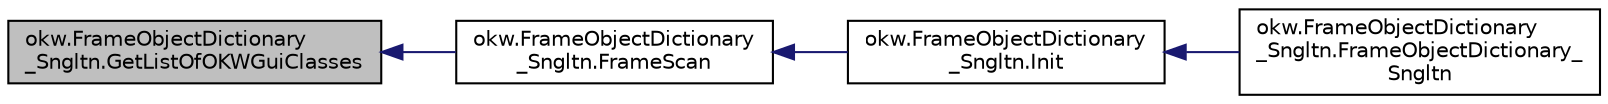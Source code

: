 digraph "okw.FrameObjectDictionary_Sngltn.GetListOfOKWGuiClasses"
{
 // INTERACTIVE_SVG=YES
  edge [fontname="Helvetica",fontsize="10",labelfontname="Helvetica",labelfontsize="10"];
  node [fontname="Helvetica",fontsize="10",shape=record];
  rankdir="LR";
  Node120 [label="okw.FrameObjectDictionary\l_Sngltn.GetListOfOKWGuiClasses",height=0.2,width=0.4,color="black", fillcolor="grey75", style="filled", fontcolor="black"];
  Node120 -> Node121 [dir="back",color="midnightblue",fontsize="10",style="solid",fontname="Helvetica"];
  Node121 [label="okw.FrameObjectDictionary\l_Sngltn.FrameScan",height=0.2,width=0.4,color="black", fillcolor="white", style="filled",URL="$classokw_1_1_frame_object_dictionary___sngltn.html#af54d00c1b571c20ac8276100b8aa16f9",tooltip="Liefert die Instanz der Klasse. "];
  Node121 -> Node122 [dir="back",color="midnightblue",fontsize="10",style="solid",fontname="Helvetica"];
  Node122 [label="okw.FrameObjectDictionary\l_Sngltn.Init",height=0.2,width=0.4,color="black", fillcolor="white", style="filled",URL="$classokw_1_1_frame_object_dictionary___sngltn.html#a4ded18b45836e476241446a612b8d9a6",tooltip="Methode initialisiert diese Klasse. "];
  Node122 -> Node123 [dir="back",color="midnightblue",fontsize="10",style="solid",fontname="Helvetica"];
  Node123 [label="okw.FrameObjectDictionary\l_Sngltn.FrameObjectDictionary_\lSngltn",height=0.2,width=0.4,color="black", fillcolor="white", style="filled",URL="$classokw_1_1_frame_object_dictionary___sngltn.html#aca3d4bf06ca665795304f02b1bbe24eb",tooltip="Konstuktor der Klasse. "];
}
